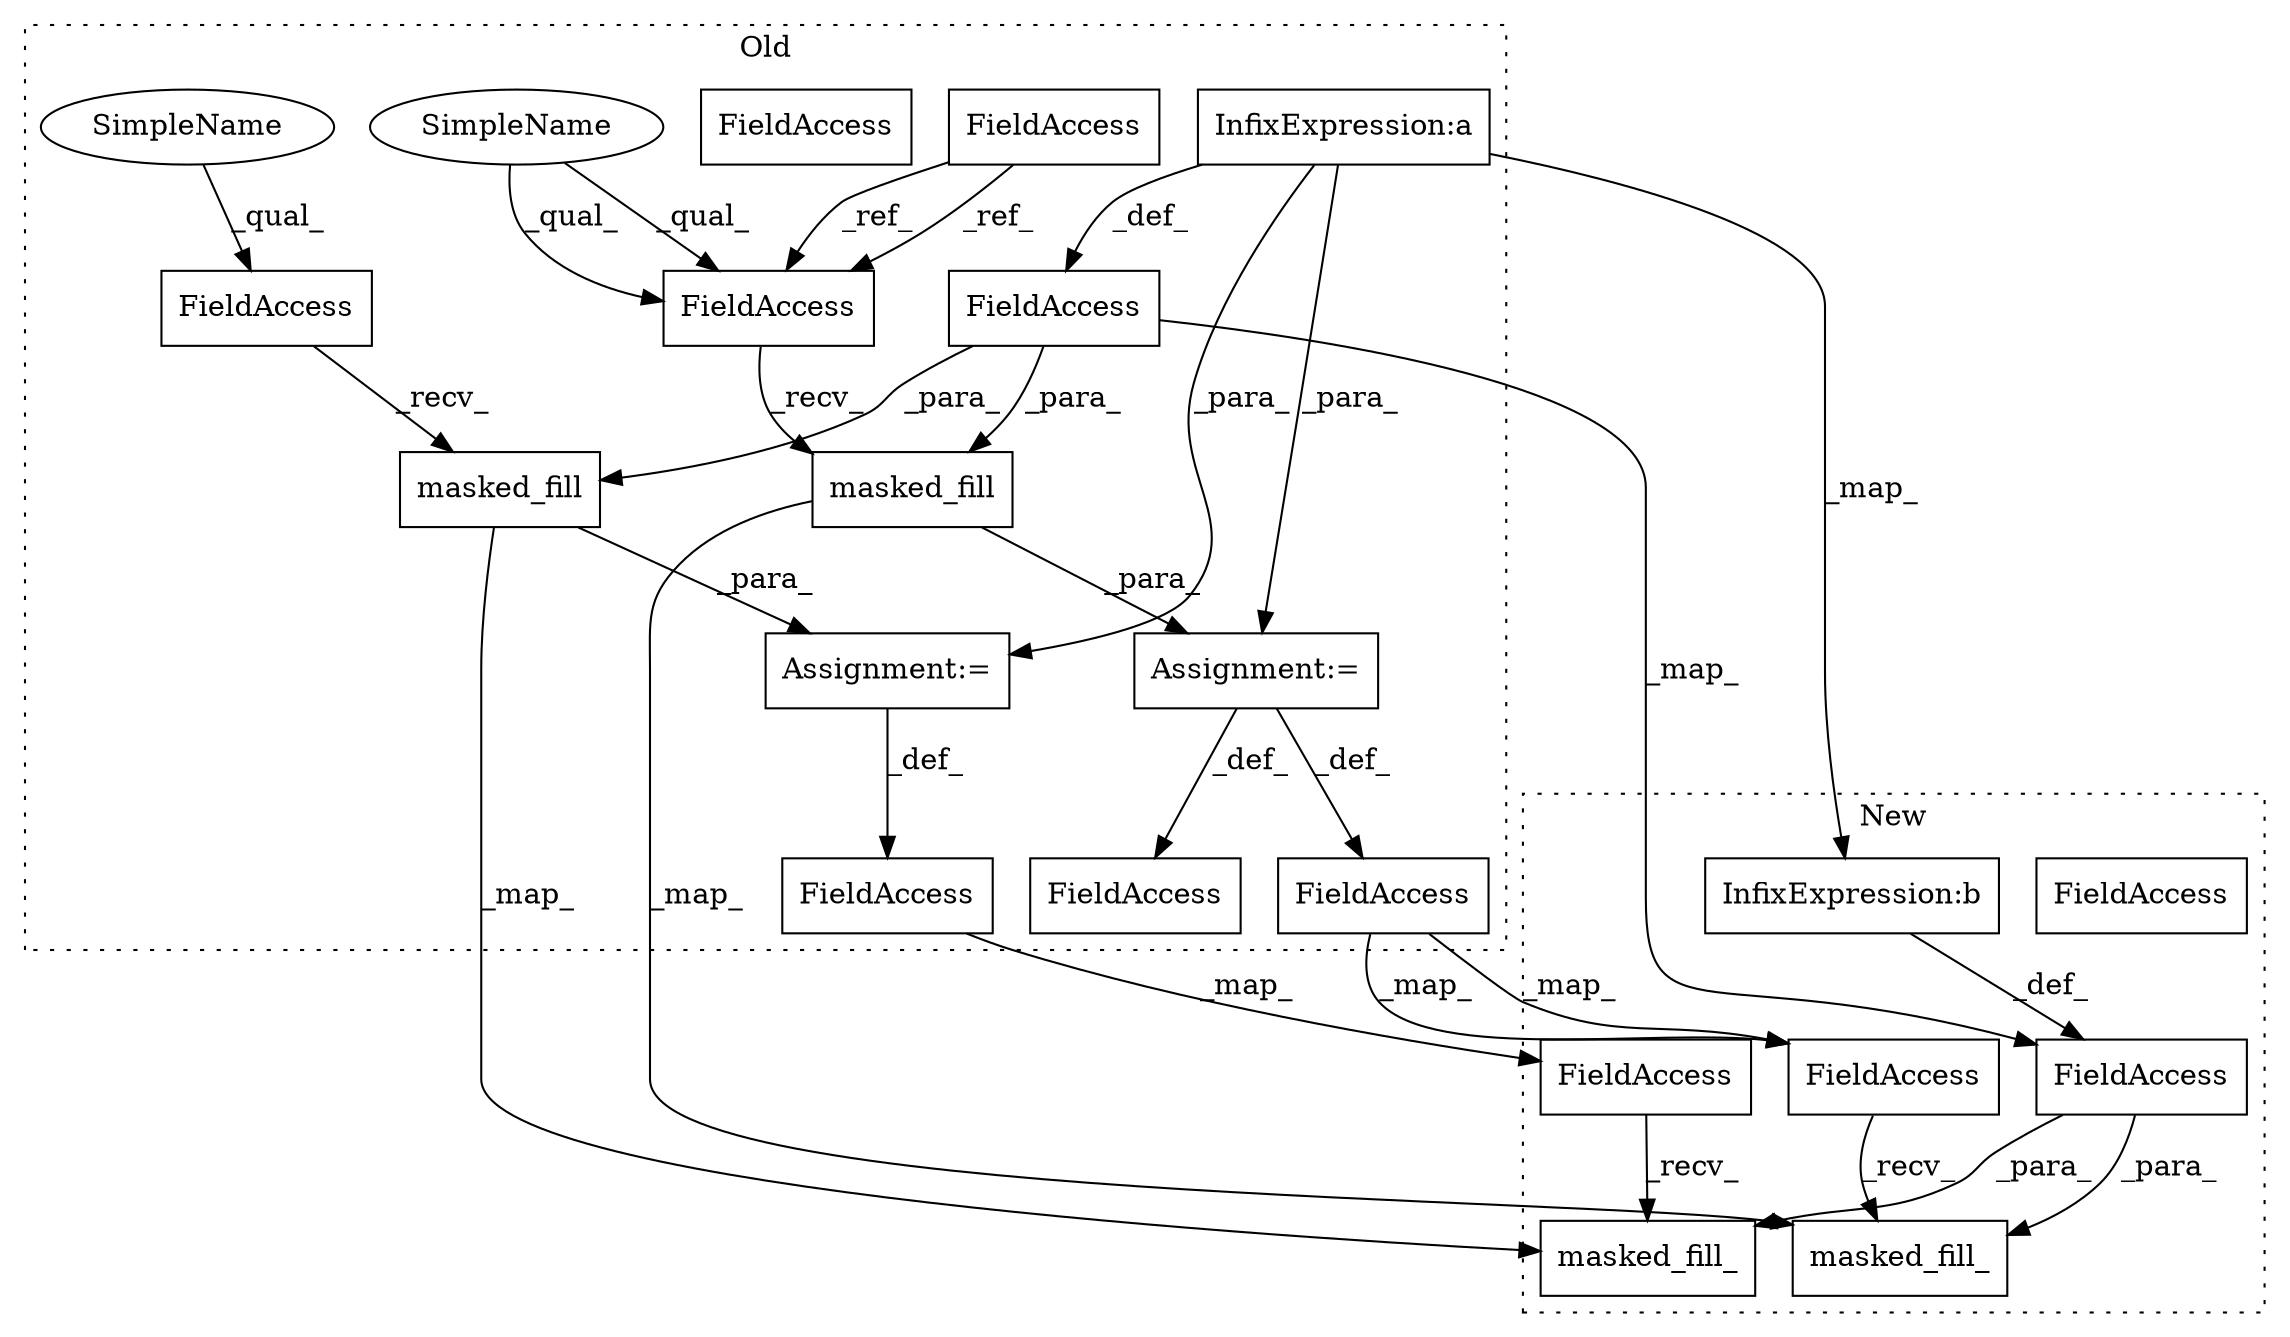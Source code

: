 digraph G {
subgraph cluster0 {
1 [label="masked_fill" a="32" s="4880,4909" l="12,1" shape="box"];
3 [label="FieldAccess" a="22" s="4548" l="6" shape="box"];
4 [label="Assignment:=" a="7" s="4872" l="1" shape="box"];
5 [label="FieldAccess" a="22" s="4866" l="6" shape="box"];
7 [label="InfixExpression:a" a="27" s="4759" l="3" shape="box"];
10 [label="masked_fill" a="32" s="4829,4859" l="12,1" shape="box"];
11 [label="FieldAccess" a="22" s="4968" l="6" shape="box"];
12 [label="FieldAccess" a="22" s="4811" l="17" shape="box"];
13 [label="Assignment:=" a="7" s="4810" l="1" shape="box"];
15 [label="FieldAccess" a="22" s="4713" l="6" shape="box"];
16 [label="FieldAccess" a="22" s="4793" l="17" shape="box"];
18 [label="FieldAccess" a="22" s="4873" l="6" shape="box"];
19 [label="FieldAccess" a="22" s="4873" l="6" shape="box"];
21 [label="SimpleName" a="42" s="4873" l="4" shape="ellipse"];
22 [label="SimpleName" a="42" s="4811" l="4" shape="ellipse"];
label = "Old";
style="dotted";
}
subgraph cluster1 {
2 [label="masked_fill_" a="32" s="6007,6037" l="13,1" shape="box"];
6 [label="FieldAccess" a="22" s="6000" l="6" shape="box"];
8 [label="InfixExpression:b" a="27" s="5910" l="3" shape="box"];
9 [label="masked_fill_" a="32" s="5962,5993" l="13,1" shape="box"];
14 [label="FieldAccess" a="22" s="5864" l="6" shape="box"];
17 [label="FieldAccess" a="22" s="5944" l="17" shape="box"];
20 [label="FieldAccess" a="22" s="6000" l="6" shape="box"];
label = "New";
style="dotted";
}
1 -> 4 [label="_para_"];
1 -> 2 [label="_map_"];
3 -> 19 [label="_ref_"];
3 -> 19 [label="_ref_"];
4 -> 5 [label="_def_"];
4 -> 11 [label="_def_"];
5 -> 20 [label="_map_"];
5 -> 20 [label="_map_"];
7 -> 15 [label="_def_"];
7 -> 4 [label="_para_"];
7 -> 8 [label="_map_"];
7 -> 13 [label="_para_"];
8 -> 14 [label="_def_"];
10 -> 9 [label="_map_"];
10 -> 13 [label="_para_"];
12 -> 10 [label="_recv_"];
13 -> 16 [label="_def_"];
14 -> 2 [label="_para_"];
14 -> 9 [label="_para_"];
15 -> 10 [label="_para_"];
15 -> 1 [label="_para_"];
15 -> 14 [label="_map_"];
16 -> 17 [label="_map_"];
17 -> 9 [label="_recv_"];
19 -> 1 [label="_recv_"];
20 -> 2 [label="_recv_"];
21 -> 19 [label="_qual_"];
21 -> 19 [label="_qual_"];
22 -> 12 [label="_qual_"];
}